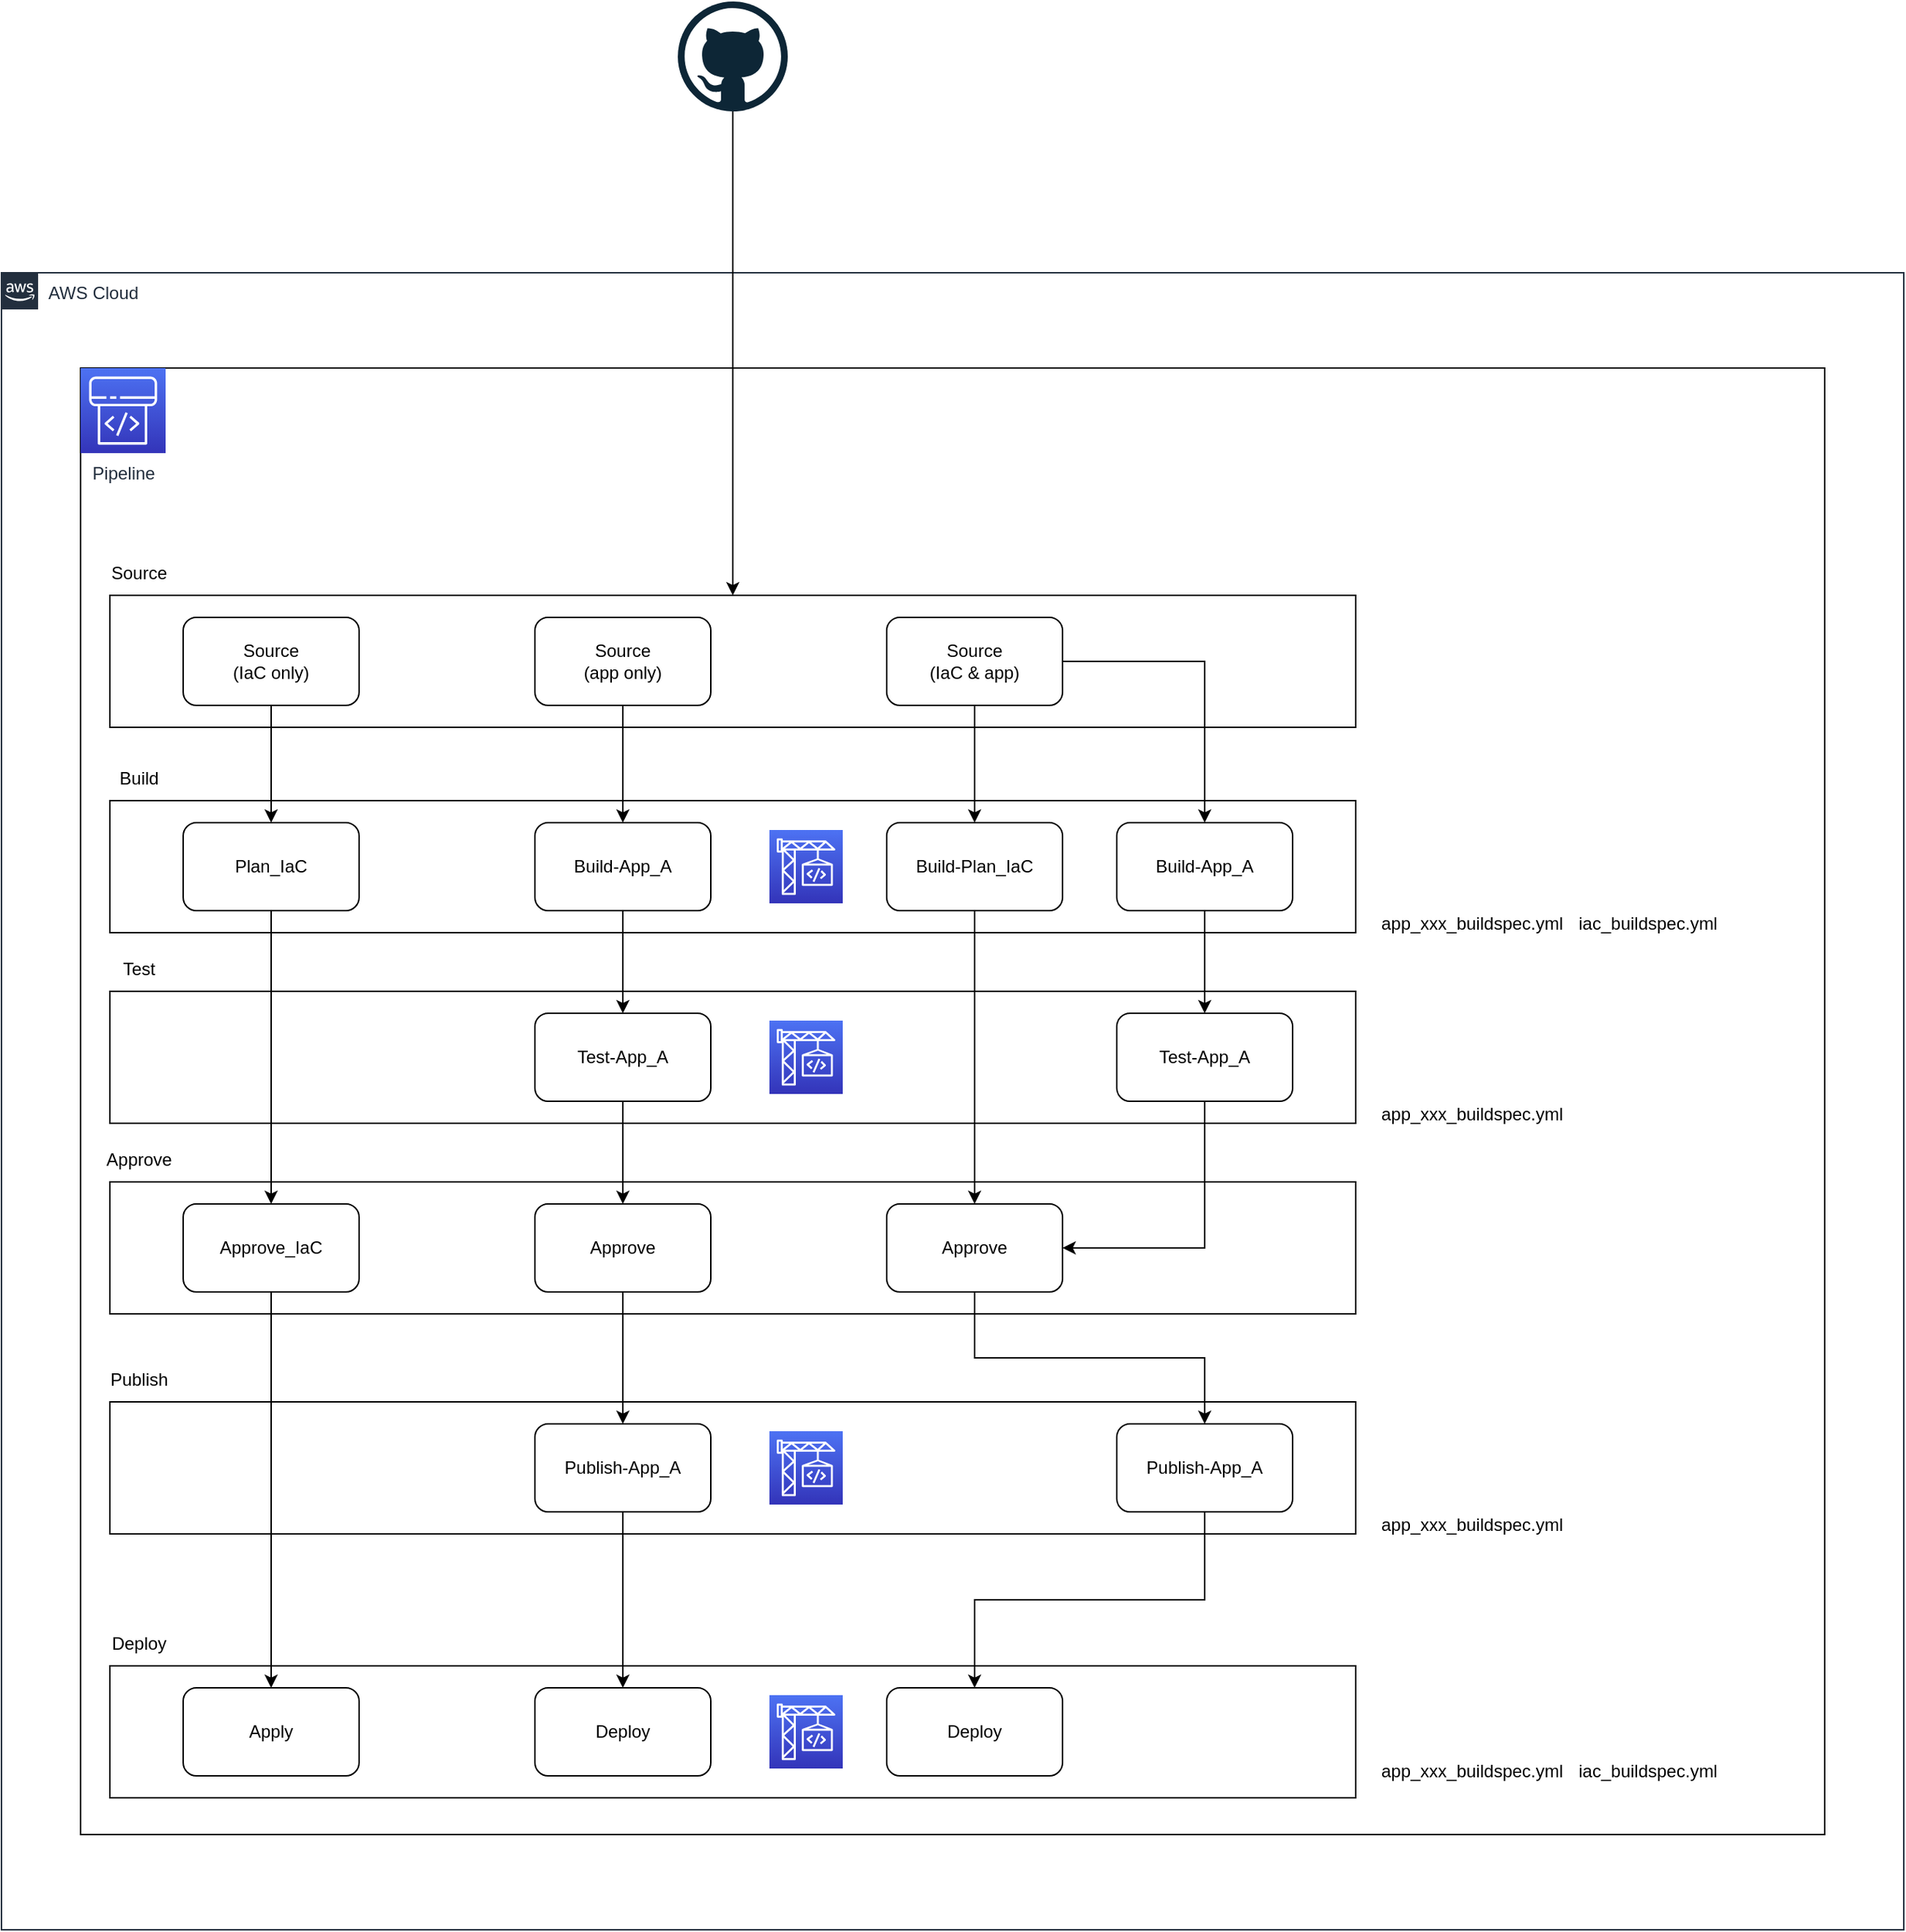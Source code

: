 <mxfile version="15.2.9" type="device"><diagram id="YN-yNRwpOjClVf3Y9HRf" name="Page-1"><mxGraphModel dx="1577" dy="1971" grid="1" gridSize="10" guides="1" tooltips="1" connect="1" arrows="1" fold="1" page="1" pageScale="1" pageWidth="827" pageHeight="1169" math="0" shadow="0"><root><mxCell id="0"/><mxCell id="1" parent="0"/><mxCell id="qMvtm7Gb8aIoG8KeGs15-87" value="AWS Cloud" style="points=[[0,0],[0.25,0],[0.5,0],[0.75,0],[1,0],[1,0.25],[1,0.5],[1,0.75],[1,1],[0.75,1],[0.5,1],[0.25,1],[0,1],[0,0.75],[0,0.5],[0,0.25]];outlineConnect=0;gradientColor=none;html=1;whiteSpace=wrap;fontSize=12;fontStyle=0;shape=mxgraph.aws4.group;grIcon=mxgraph.aws4.group_aws_cloud_alt;strokeColor=#232F3E;fillColor=none;verticalAlign=top;align=left;spacingLeft=30;fontColor=#232F3E;dashed=0;" parent="1" vertex="1"><mxGeometry x="66" y="-155" width="1298" height="1130" as="geometry"/></mxCell><mxCell id="qMvtm7Gb8aIoG8KeGs15-86" value="" style="rounded=0;whiteSpace=wrap;html=1;fillColor=none;" parent="1" vertex="1"><mxGeometry x="120" y="-90" width="1190" height="1000" as="geometry"/></mxCell><mxCell id="qMvtm7Gb8aIoG8KeGs15-67" value="" style="rounded=0;whiteSpace=wrap;html=1;fillColor=none;" parent="1" vertex="1"><mxGeometry x="140" y="615" width="850" height="90" as="geometry"/></mxCell><mxCell id="qMvtm7Gb8aIoG8KeGs15-38" value="" style="rounded=0;whiteSpace=wrap;html=1;fillColor=none;" parent="1" vertex="1"><mxGeometry x="140" y="205" width="850" height="90" as="geometry"/></mxCell><mxCell id="qMvtm7Gb8aIoG8KeGs15-41" value="" style="rounded=0;whiteSpace=wrap;html=1;fillColor=none;" parent="1" vertex="1"><mxGeometry x="140" y="335" width="850" height="90" as="geometry"/></mxCell><mxCell id="qMvtm7Gb8aIoG8KeGs15-44" value="" style="rounded=0;whiteSpace=wrap;html=1;fillColor=none;" parent="1" vertex="1"><mxGeometry x="140" y="465" width="850" height="90" as="geometry"/></mxCell><mxCell id="qMvtm7Gb8aIoG8KeGs15-46" value="" style="rounded=0;whiteSpace=wrap;html=1;fillColor=none;" parent="1" vertex="1"><mxGeometry x="140" y="795" width="850" height="90" as="geometry"/></mxCell><mxCell id="qMvtm7Gb8aIoG8KeGs15-4" value="" style="edgeStyle=orthogonalEdgeStyle;rounded=0;orthogonalLoop=1;jettySize=auto;html=1;" parent="1" source="qMvtm7Gb8aIoG8KeGs15-1" target="qMvtm7Gb8aIoG8KeGs15-3" edge="1"><mxGeometry relative="1" as="geometry"/></mxCell><mxCell id="qMvtm7Gb8aIoG8KeGs15-1" value="&lt;div&gt;Source&lt;/div&gt;&lt;div&gt;(IaC only)&lt;br&gt;&lt;/div&gt;" style="rounded=1;whiteSpace=wrap;html=1;" parent="1" vertex="1"><mxGeometry x="190" y="80" width="120" height="60" as="geometry"/></mxCell><mxCell id="qMvtm7Gb8aIoG8KeGs15-6" value="" style="edgeStyle=orthogonalEdgeStyle;rounded=0;orthogonalLoop=1;jettySize=auto;html=1;" parent="1" source="qMvtm7Gb8aIoG8KeGs15-3" target="qMvtm7Gb8aIoG8KeGs15-5" edge="1"><mxGeometry relative="1" as="geometry"/></mxCell><mxCell id="qMvtm7Gb8aIoG8KeGs15-3" value="Plan_IaC" style="rounded=1;whiteSpace=wrap;html=1;" parent="1" vertex="1"><mxGeometry x="190" y="220" width="120" height="60" as="geometry"/></mxCell><mxCell id="qMvtm7Gb8aIoG8KeGs15-8" value="" style="edgeStyle=orthogonalEdgeStyle;rounded=0;orthogonalLoop=1;jettySize=auto;html=1;" parent="1" source="qMvtm7Gb8aIoG8KeGs15-5" target="qMvtm7Gb8aIoG8KeGs15-7" edge="1"><mxGeometry relative="1" as="geometry"/></mxCell><mxCell id="qMvtm7Gb8aIoG8KeGs15-5" value="Approve_IaC" style="rounded=1;whiteSpace=wrap;html=1;" parent="1" vertex="1"><mxGeometry x="190" y="480" width="120" height="60" as="geometry"/></mxCell><mxCell id="qMvtm7Gb8aIoG8KeGs15-7" value="Apply" style="rounded=1;whiteSpace=wrap;html=1;" parent="1" vertex="1"><mxGeometry x="190" y="810" width="120" height="60" as="geometry"/></mxCell><mxCell id="qMvtm7Gb8aIoG8KeGs15-10" value="" style="edgeStyle=orthogonalEdgeStyle;rounded=0;orthogonalLoop=1;jettySize=auto;html=1;" parent="1" source="qMvtm7Gb8aIoG8KeGs15-11" target="qMvtm7Gb8aIoG8KeGs15-13" edge="1"><mxGeometry relative="1" as="geometry"/></mxCell><mxCell id="qMvtm7Gb8aIoG8KeGs15-11" value="&lt;div&gt;Source&lt;/div&gt;&lt;div&gt;(app only)&lt;br&gt;&lt;/div&gt;" style="rounded=1;whiteSpace=wrap;html=1;" parent="1" vertex="1"><mxGeometry x="430" y="80" width="120" height="60" as="geometry"/></mxCell><mxCell id="qMvtm7Gb8aIoG8KeGs15-18" value="" style="edgeStyle=orthogonalEdgeStyle;rounded=0;orthogonalLoop=1;jettySize=auto;html=1;" parent="1" source="qMvtm7Gb8aIoG8KeGs15-13" target="qMvtm7Gb8aIoG8KeGs15-17" edge="1"><mxGeometry relative="1" as="geometry"/></mxCell><mxCell id="qMvtm7Gb8aIoG8KeGs15-13" value="Build-App_A" style="rounded=1;whiteSpace=wrap;html=1;" parent="1" vertex="1"><mxGeometry x="430" y="220" width="120" height="60" as="geometry"/></mxCell><mxCell id="qMvtm7Gb8aIoG8KeGs15-60" value="" style="edgeStyle=orthogonalEdgeStyle;rounded=0;orthogonalLoop=1;jettySize=auto;html=1;" parent="1" source="qMvtm7Gb8aIoG8KeGs15-15" target="qMvtm7Gb8aIoG8KeGs15-59" edge="1"><mxGeometry relative="1" as="geometry"/></mxCell><mxCell id="qMvtm7Gb8aIoG8KeGs15-15" value="Approve" style="rounded=1;whiteSpace=wrap;html=1;" parent="1" vertex="1"><mxGeometry x="430" y="480" width="120" height="60" as="geometry"/></mxCell><mxCell id="qMvtm7Gb8aIoG8KeGs15-16" value="Deploy" style="rounded=1;whiteSpace=wrap;html=1;" parent="1" vertex="1"><mxGeometry x="430" y="810" width="120" height="60" as="geometry"/></mxCell><mxCell id="qMvtm7Gb8aIoG8KeGs15-19" value="" style="edgeStyle=orthogonalEdgeStyle;rounded=0;orthogonalLoop=1;jettySize=auto;html=1;" parent="1" source="qMvtm7Gb8aIoG8KeGs15-17" target="qMvtm7Gb8aIoG8KeGs15-15" edge="1"><mxGeometry relative="1" as="geometry"/></mxCell><mxCell id="qMvtm7Gb8aIoG8KeGs15-17" value="Test-App_A" style="rounded=1;whiteSpace=wrap;html=1;" parent="1" vertex="1"><mxGeometry x="430" y="350" width="120" height="60" as="geometry"/></mxCell><mxCell id="qMvtm7Gb8aIoG8KeGs15-51" style="edgeStyle=orthogonalEdgeStyle;rounded=0;orthogonalLoop=1;jettySize=auto;html=1;exitX=1;exitY=0.5;exitDx=0;exitDy=0;" parent="1" source="qMvtm7Gb8aIoG8KeGs15-21" target="qMvtm7Gb8aIoG8KeGs15-29" edge="1"><mxGeometry relative="1" as="geometry"/></mxCell><mxCell id="qMvtm7Gb8aIoG8KeGs15-53" style="edgeStyle=orthogonalEdgeStyle;rounded=0;orthogonalLoop=1;jettySize=auto;html=1;" parent="1" source="qMvtm7Gb8aIoG8KeGs15-21" target="qMvtm7Gb8aIoG8KeGs15-23" edge="1"><mxGeometry relative="1" as="geometry"/></mxCell><mxCell id="qMvtm7Gb8aIoG8KeGs15-21" value="&lt;div&gt;Source&lt;/div&gt;&lt;div&gt;(IaC &amp;amp; app)&lt;br&gt;&lt;/div&gt;" style="rounded=1;whiteSpace=wrap;html=1;" parent="1" vertex="1"><mxGeometry x="670" y="80" width="120" height="60" as="geometry"/></mxCell><mxCell id="qMvtm7Gb8aIoG8KeGs15-37" style="edgeStyle=orthogonalEdgeStyle;rounded=0;orthogonalLoop=1;jettySize=auto;html=1;exitX=0.5;exitY=1;exitDx=0;exitDy=0;entryX=0.5;entryY=0;entryDx=0;entryDy=0;" parent="1" source="qMvtm7Gb8aIoG8KeGs15-23" target="qMvtm7Gb8aIoG8KeGs15-25" edge="1"><mxGeometry relative="1" as="geometry"/></mxCell><mxCell id="qMvtm7Gb8aIoG8KeGs15-23" value="Build-Plan_IaC" style="rounded=1;whiteSpace=wrap;html=1;" parent="1" vertex="1"><mxGeometry x="670" y="220" width="120" height="60" as="geometry"/></mxCell><mxCell id="qMvtm7Gb8aIoG8KeGs15-65" style="edgeStyle=orthogonalEdgeStyle;rounded=0;orthogonalLoop=1;jettySize=auto;html=1;exitX=0.5;exitY=1;exitDx=0;exitDy=0;" parent="1" source="qMvtm7Gb8aIoG8KeGs15-25" target="qMvtm7Gb8aIoG8KeGs15-64" edge="1"><mxGeometry relative="1" as="geometry"/></mxCell><mxCell id="qMvtm7Gb8aIoG8KeGs15-25" value="Approve" style="rounded=1;whiteSpace=wrap;html=1;" parent="1" vertex="1"><mxGeometry x="670" y="480" width="120" height="60" as="geometry"/></mxCell><mxCell id="qMvtm7Gb8aIoG8KeGs15-26" value="Deploy" style="rounded=1;whiteSpace=wrap;html=1;" parent="1" vertex="1"><mxGeometry x="670" y="810" width="120" height="60" as="geometry"/></mxCell><mxCell id="qMvtm7Gb8aIoG8KeGs15-32" value="" style="edgeStyle=orthogonalEdgeStyle;rounded=0;orthogonalLoop=1;jettySize=auto;html=1;" parent="1" source="qMvtm7Gb8aIoG8KeGs15-29" target="qMvtm7Gb8aIoG8KeGs15-31" edge="1"><mxGeometry relative="1" as="geometry"/></mxCell><mxCell id="qMvtm7Gb8aIoG8KeGs15-29" value="Build-App_A" style="rounded=1;whiteSpace=wrap;html=1;" parent="1" vertex="1"><mxGeometry x="827" y="220" width="120" height="60" as="geometry"/></mxCell><mxCell id="qMvtm7Gb8aIoG8KeGs15-34" style="edgeStyle=orthogonalEdgeStyle;rounded=0;orthogonalLoop=1;jettySize=auto;html=1;exitX=0.5;exitY=1;exitDx=0;exitDy=0;entryX=1;entryY=0.5;entryDx=0;entryDy=0;" parent="1" source="qMvtm7Gb8aIoG8KeGs15-31" target="qMvtm7Gb8aIoG8KeGs15-25" edge="1"><mxGeometry relative="1" as="geometry"/></mxCell><mxCell id="qMvtm7Gb8aIoG8KeGs15-31" value="Test-App_A" style="rounded=1;whiteSpace=wrap;html=1;" parent="1" vertex="1"><mxGeometry x="827" y="350" width="120" height="60" as="geometry"/></mxCell><mxCell id="qMvtm7Gb8aIoG8KeGs15-42" value="Build" style="text;html=1;strokeColor=none;fillColor=none;align=center;verticalAlign=middle;whiteSpace=wrap;rounded=0;" parent="1" vertex="1"><mxGeometry x="140" y="180" width="40" height="20" as="geometry"/></mxCell><mxCell id="qMvtm7Gb8aIoG8KeGs15-43" value="Test" style="text;html=1;strokeColor=none;fillColor=none;align=center;verticalAlign=middle;whiteSpace=wrap;rounded=0;" parent="1" vertex="1"><mxGeometry x="140" y="310" width="40" height="20" as="geometry"/></mxCell><mxCell id="qMvtm7Gb8aIoG8KeGs15-45" value="Approve" style="text;html=1;strokeColor=none;fillColor=none;align=center;verticalAlign=middle;whiteSpace=wrap;rounded=0;" parent="1" vertex="1"><mxGeometry x="140" y="440" width="40" height="20" as="geometry"/></mxCell><mxCell id="qMvtm7Gb8aIoG8KeGs15-47" value="Deploy" style="text;html=1;strokeColor=none;fillColor=none;align=center;verticalAlign=middle;whiteSpace=wrap;rounded=0;" parent="1" vertex="1"><mxGeometry x="140" y="770" width="40" height="20" as="geometry"/></mxCell><mxCell id="qMvtm7Gb8aIoG8KeGs15-57" value="" style="rounded=0;whiteSpace=wrap;html=1;fillColor=none;" parent="1" vertex="1"><mxGeometry x="140" y="65" width="850" height="90" as="geometry"/></mxCell><mxCell id="qMvtm7Gb8aIoG8KeGs15-58" value="Source" style="text;html=1;strokeColor=none;fillColor=none;align=center;verticalAlign=middle;whiteSpace=wrap;rounded=0;" parent="1" vertex="1"><mxGeometry x="140" y="40" width="40" height="20" as="geometry"/></mxCell><mxCell id="qMvtm7Gb8aIoG8KeGs15-63" style="edgeStyle=orthogonalEdgeStyle;rounded=0;orthogonalLoop=1;jettySize=auto;html=1;exitX=0.5;exitY=1;exitDx=0;exitDy=0;" parent="1" source="qMvtm7Gb8aIoG8KeGs15-59" target="qMvtm7Gb8aIoG8KeGs15-16" edge="1"><mxGeometry relative="1" as="geometry"/></mxCell><mxCell id="qMvtm7Gb8aIoG8KeGs15-59" value="Publish-App_A" style="rounded=1;whiteSpace=wrap;html=1;" parent="1" vertex="1"><mxGeometry x="430" y="630" width="120" height="60" as="geometry"/></mxCell><mxCell id="qMvtm7Gb8aIoG8KeGs15-66" style="edgeStyle=orthogonalEdgeStyle;rounded=0;orthogonalLoop=1;jettySize=auto;html=1;exitX=0.5;exitY=1;exitDx=0;exitDy=0;entryX=0.5;entryY=0;entryDx=0;entryDy=0;" parent="1" source="qMvtm7Gb8aIoG8KeGs15-64" target="qMvtm7Gb8aIoG8KeGs15-26" edge="1"><mxGeometry relative="1" as="geometry"/></mxCell><mxCell id="qMvtm7Gb8aIoG8KeGs15-64" value="Publish-App_A" style="rounded=1;whiteSpace=wrap;html=1;" parent="1" vertex="1"><mxGeometry x="827" y="630" width="120" height="60" as="geometry"/></mxCell><mxCell id="qMvtm7Gb8aIoG8KeGs15-68" value="Publish" style="text;html=1;strokeColor=none;fillColor=none;align=center;verticalAlign=middle;whiteSpace=wrap;rounded=0;" parent="1" vertex="1"><mxGeometry x="140" y="590" width="40" height="20" as="geometry"/></mxCell><mxCell id="qMvtm7Gb8aIoG8KeGs15-69" value="" style="sketch=0;points=[[0,0,0],[0.25,0,0],[0.5,0,0],[0.75,0,0],[1,0,0],[0,1,0],[0.25,1,0],[0.5,1,0],[0.75,1,0],[1,1,0],[0,0.25,0],[0,0.5,0],[0,0.75,0],[1,0.25,0],[1,0.5,0],[1,0.75,0]];outlineConnect=0;fontColor=#232F3E;gradientColor=#4D72F3;gradientDirection=north;fillColor=#3334B9;strokeColor=#ffffff;dashed=0;verticalLabelPosition=bottom;verticalAlign=top;align=center;html=1;fontSize=12;fontStyle=0;aspect=fixed;shape=mxgraph.aws4.resourceIcon;resIcon=mxgraph.aws4.codebuild;" parent="1" vertex="1"><mxGeometry x="590" y="225" width="50" height="50" as="geometry"/></mxCell><mxCell id="qMvtm7Gb8aIoG8KeGs15-70" value="" style="sketch=0;points=[[0,0,0],[0.25,0,0],[0.5,0,0],[0.75,0,0],[1,0,0],[0,1,0],[0.25,1,0],[0.5,1,0],[0.75,1,0],[1,1,0],[0,0.25,0],[0,0.5,0],[0,0.75,0],[1,0.25,0],[1,0.5,0],[1,0.75,0]];outlineConnect=0;fontColor=#232F3E;gradientColor=#4D72F3;gradientDirection=north;fillColor=#3334B9;strokeColor=#ffffff;dashed=0;verticalLabelPosition=bottom;verticalAlign=top;align=center;html=1;fontSize=12;fontStyle=0;aspect=fixed;shape=mxgraph.aws4.resourceIcon;resIcon=mxgraph.aws4.codebuild;" parent="1" vertex="1"><mxGeometry x="590" y="355" width="50" height="50" as="geometry"/></mxCell><mxCell id="qMvtm7Gb8aIoG8KeGs15-72" value="" style="sketch=0;points=[[0,0,0],[0.25,0,0],[0.5,0,0],[0.75,0,0],[1,0,0],[0,1,0],[0.25,1,0],[0.5,1,0],[0.75,1,0],[1,1,0],[0,0.25,0],[0,0.5,0],[0,0.75,0],[1,0.25,0],[1,0.5,0],[1,0.75,0]];outlineConnect=0;fontColor=#232F3E;gradientColor=#4D72F3;gradientDirection=north;fillColor=#3334B9;strokeColor=#ffffff;dashed=0;verticalLabelPosition=bottom;verticalAlign=top;align=center;html=1;fontSize=12;fontStyle=0;aspect=fixed;shape=mxgraph.aws4.resourceIcon;resIcon=mxgraph.aws4.codebuild;" parent="1" vertex="1"><mxGeometry x="590" y="635" width="50" height="50" as="geometry"/></mxCell><mxCell id="qMvtm7Gb8aIoG8KeGs15-73" value="" style="sketch=0;points=[[0,0,0],[0.25,0,0],[0.5,0,0],[0.75,0,0],[1,0,0],[0,1,0],[0.25,1,0],[0.5,1,0],[0.75,1,0],[1,1,0],[0,0.25,0],[0,0.5,0],[0,0.75,0],[1,0.25,0],[1,0.5,0],[1,0.75,0]];outlineConnect=0;fontColor=#232F3E;gradientColor=#4D72F3;gradientDirection=north;fillColor=#3334B9;strokeColor=#ffffff;dashed=0;verticalLabelPosition=bottom;verticalAlign=top;align=center;html=1;fontSize=12;fontStyle=0;aspect=fixed;shape=mxgraph.aws4.resourceIcon;resIcon=mxgraph.aws4.codebuild;" parent="1" vertex="1"><mxGeometry x="590" y="815" width="50" height="50" as="geometry"/></mxCell><mxCell id="qMvtm7Gb8aIoG8KeGs15-76" style="edgeStyle=orthogonalEdgeStyle;rounded=0;orthogonalLoop=1;jettySize=auto;html=1;entryX=0.5;entryY=0;entryDx=0;entryDy=0;" parent="1" source="qMvtm7Gb8aIoG8KeGs15-75" target="qMvtm7Gb8aIoG8KeGs15-57" edge="1"><mxGeometry relative="1" as="geometry"/></mxCell><mxCell id="qMvtm7Gb8aIoG8KeGs15-75" value="" style="dashed=0;outlineConnect=0;html=1;align=center;labelPosition=center;verticalLabelPosition=bottom;verticalAlign=top;shape=mxgraph.weblogos.github;fillColor=none;" parent="1" vertex="1"><mxGeometry x="527.5" y="-340" width="75" height="75" as="geometry"/></mxCell><mxCell id="qMvtm7Gb8aIoG8KeGs15-79" value="app_xxx_buildspec.yml" style="shape=image;html=1;verticalAlign=top;verticalLabelPosition=bottom;labelBackgroundColor=#ffffff;imageAspect=0;aspect=fixed;image=https://cdn1.iconfinder.com/data/icons/hawcons/32/698694-icon-103-document-file-yml-128.png;fillColor=none;" parent="1" vertex="1"><mxGeometry x="1040" y="347" width="58" height="58" as="geometry"/></mxCell><mxCell id="qMvtm7Gb8aIoG8KeGs15-80" value="app_xxx_buildspec.yml" style="shape=image;html=1;verticalAlign=top;verticalLabelPosition=bottom;labelBackgroundColor=#ffffff;imageAspect=0;aspect=fixed;image=https://cdn1.iconfinder.com/data/icons/hawcons/32/698694-icon-103-document-file-yml-128.png;fillColor=none;" parent="1" vertex="1"><mxGeometry x="1040" y="217" width="58" height="58" as="geometry"/></mxCell><mxCell id="qMvtm7Gb8aIoG8KeGs15-81" value="iac_buildspec.yml" style="shape=image;html=1;verticalAlign=top;verticalLabelPosition=bottom;labelBackgroundColor=#ffffff;imageAspect=0;aspect=fixed;image=https://cdn1.iconfinder.com/data/icons/hawcons/32/698694-icon-103-document-file-yml-128.png;fillColor=none;" parent="1" vertex="1"><mxGeometry x="1160" y="217" width="58" height="58" as="geometry"/></mxCell><mxCell id="qMvtm7Gb8aIoG8KeGs15-82" value="app_xxx_buildspec.yml" style="shape=image;html=1;verticalAlign=top;verticalLabelPosition=bottom;labelBackgroundColor=#ffffff;imageAspect=0;aspect=fixed;image=https://cdn1.iconfinder.com/data/icons/hawcons/32/698694-icon-103-document-file-yml-128.png;fillColor=none;" parent="1" vertex="1"><mxGeometry x="1040" y="795" width="58" height="58" as="geometry"/></mxCell><mxCell id="qMvtm7Gb8aIoG8KeGs15-83" value="iac_buildspec.yml" style="shape=image;html=1;verticalAlign=top;verticalLabelPosition=bottom;labelBackgroundColor=#ffffff;imageAspect=0;aspect=fixed;image=https://cdn1.iconfinder.com/data/icons/hawcons/32/698694-icon-103-document-file-yml-128.png;fillColor=none;" parent="1" vertex="1"><mxGeometry x="1160" y="795" width="58" height="58" as="geometry"/></mxCell><mxCell id="qMvtm7Gb8aIoG8KeGs15-84" value="app_xxx_buildspec.yml" style="shape=image;html=1;verticalAlign=top;verticalLabelPosition=bottom;labelBackgroundColor=#ffffff;imageAspect=0;aspect=fixed;image=https://cdn1.iconfinder.com/data/icons/hawcons/32/698694-icon-103-document-file-yml-128.png;fillColor=none;" parent="1" vertex="1"><mxGeometry x="1040" y="627" width="58" height="58" as="geometry"/></mxCell><mxCell id="qMvtm7Gb8aIoG8KeGs15-85" value="Pipeline" style="sketch=0;points=[[0,0,0],[0.25,0,0],[0.5,0,0],[0.75,0,0],[1,0,0],[0,1,0],[0.25,1,0],[0.5,1,0],[0.75,1,0],[1,1,0],[0,0.25,0],[0,0.5,0],[0,0.75,0],[1,0.25,0],[1,0.5,0],[1,0.75,0]];outlineConnect=0;fontColor=#232F3E;gradientColor=#4D72F3;gradientDirection=north;fillColor=#3334B9;strokeColor=#ffffff;dashed=0;verticalLabelPosition=bottom;verticalAlign=top;align=center;html=1;fontSize=12;fontStyle=0;aspect=fixed;shape=mxgraph.aws4.resourceIcon;resIcon=mxgraph.aws4.codepipeline;" parent="1" vertex="1"><mxGeometry x="120" y="-90" width="58" height="58" as="geometry"/></mxCell></root></mxGraphModel></diagram></mxfile>